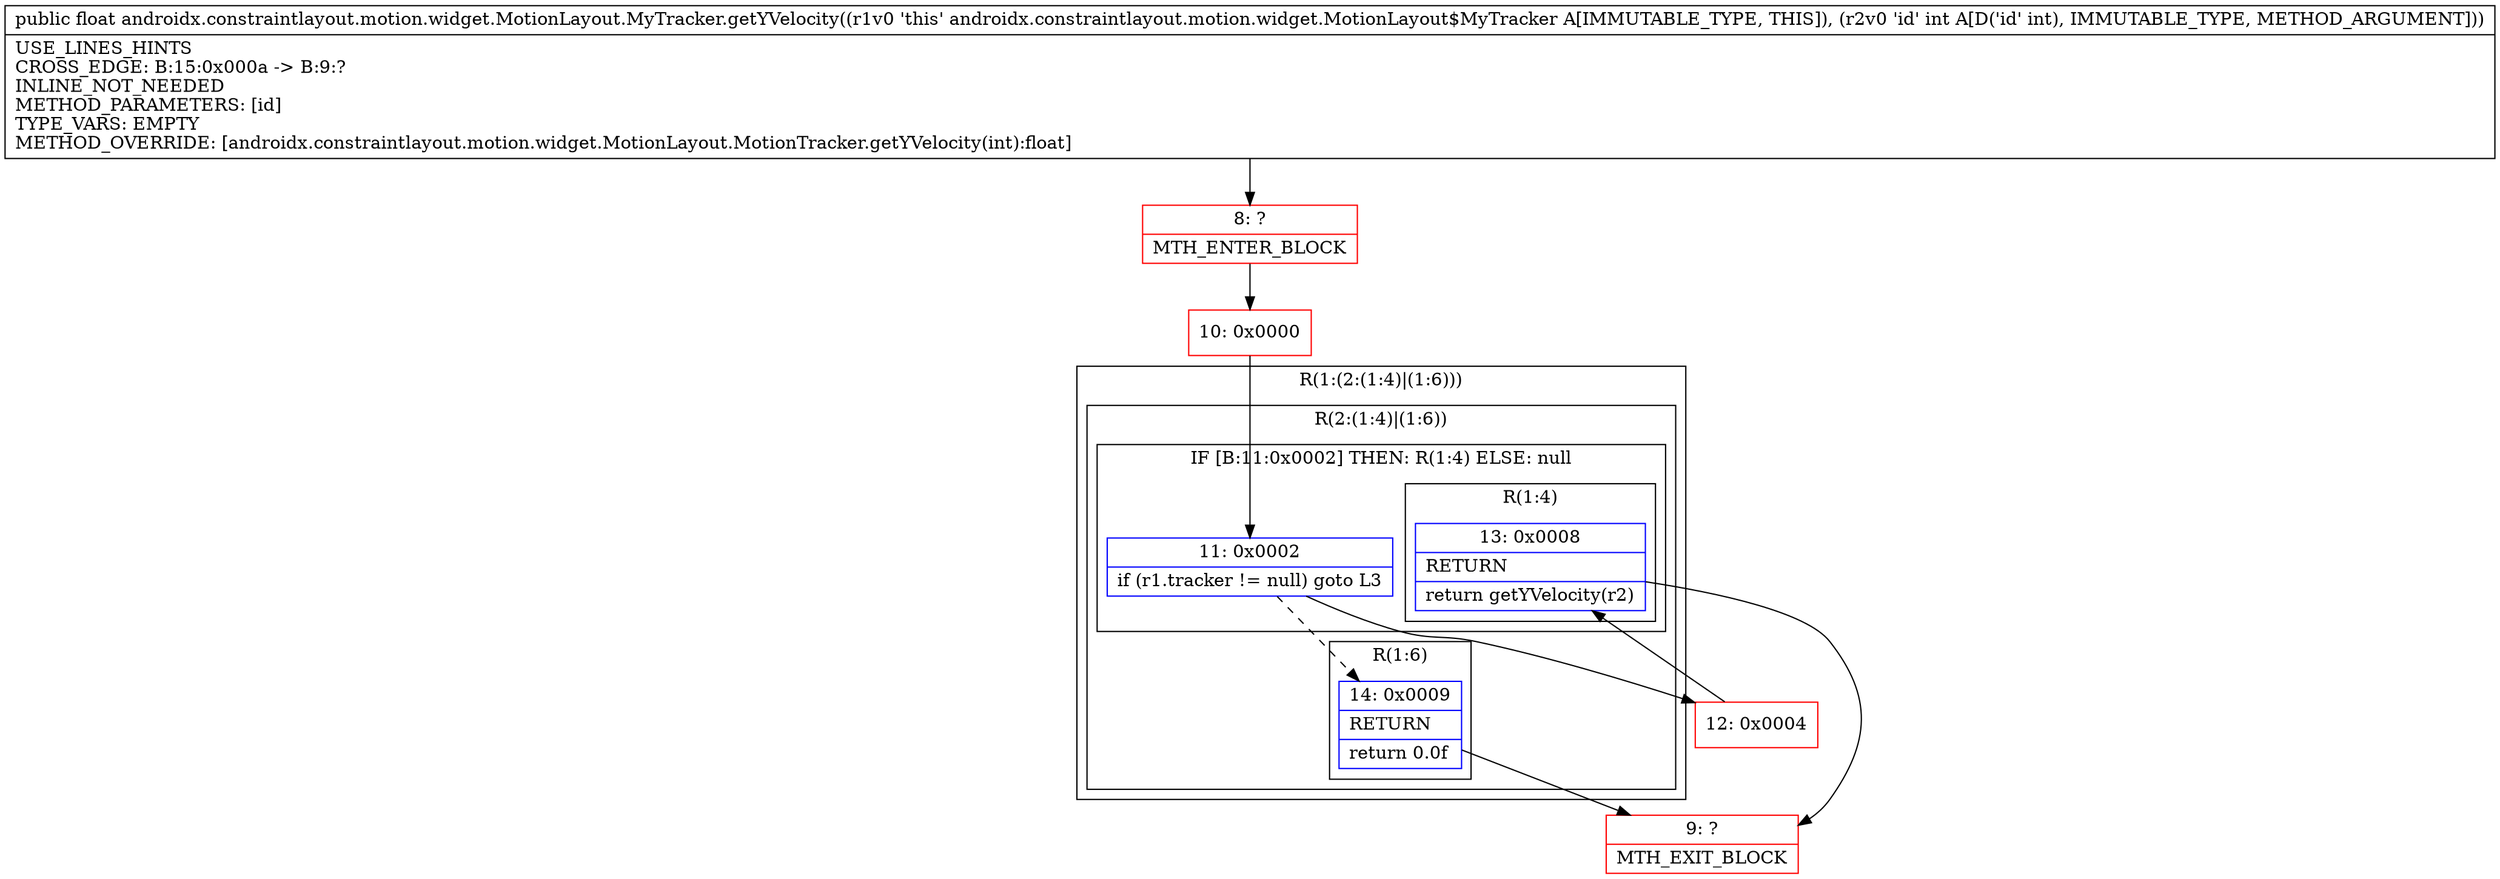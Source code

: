 digraph "CFG forandroidx.constraintlayout.motion.widget.MotionLayout.MyTracker.getYVelocity(I)F" {
subgraph cluster_Region_687569671 {
label = "R(1:(2:(1:4)|(1:6)))";
node [shape=record,color=blue];
subgraph cluster_Region_1015255574 {
label = "R(2:(1:4)|(1:6))";
node [shape=record,color=blue];
subgraph cluster_IfRegion_941630562 {
label = "IF [B:11:0x0002] THEN: R(1:4) ELSE: null";
node [shape=record,color=blue];
Node_11 [shape=record,label="{11\:\ 0x0002|if (r1.tracker != null) goto L3\l}"];
subgraph cluster_Region_1676066225 {
label = "R(1:4)";
node [shape=record,color=blue];
Node_13 [shape=record,label="{13\:\ 0x0008|RETURN\l|return getYVelocity(r2)\l}"];
}
}
subgraph cluster_Region_280416649 {
label = "R(1:6)";
node [shape=record,color=blue];
Node_14 [shape=record,label="{14\:\ 0x0009|RETURN\l|return 0.0f\l}"];
}
}
}
Node_8 [shape=record,color=red,label="{8\:\ ?|MTH_ENTER_BLOCK\l}"];
Node_10 [shape=record,color=red,label="{10\:\ 0x0000}"];
Node_12 [shape=record,color=red,label="{12\:\ 0x0004}"];
Node_9 [shape=record,color=red,label="{9\:\ ?|MTH_EXIT_BLOCK\l}"];
MethodNode[shape=record,label="{public float androidx.constraintlayout.motion.widget.MotionLayout.MyTracker.getYVelocity((r1v0 'this' androidx.constraintlayout.motion.widget.MotionLayout$MyTracker A[IMMUTABLE_TYPE, THIS]), (r2v0 'id' int A[D('id' int), IMMUTABLE_TYPE, METHOD_ARGUMENT]))  | USE_LINES_HINTS\lCROSS_EDGE: B:15:0x000a \-\> B:9:?\lINLINE_NOT_NEEDED\lMETHOD_PARAMETERS: [id]\lTYPE_VARS: EMPTY\lMETHOD_OVERRIDE: [androidx.constraintlayout.motion.widget.MotionLayout.MotionTracker.getYVelocity(int):float]\l}"];
MethodNode -> Node_8;Node_11 -> Node_12;
Node_11 -> Node_14[style=dashed];
Node_13 -> Node_9;
Node_14 -> Node_9;
Node_8 -> Node_10;
Node_10 -> Node_11;
Node_12 -> Node_13;
}

